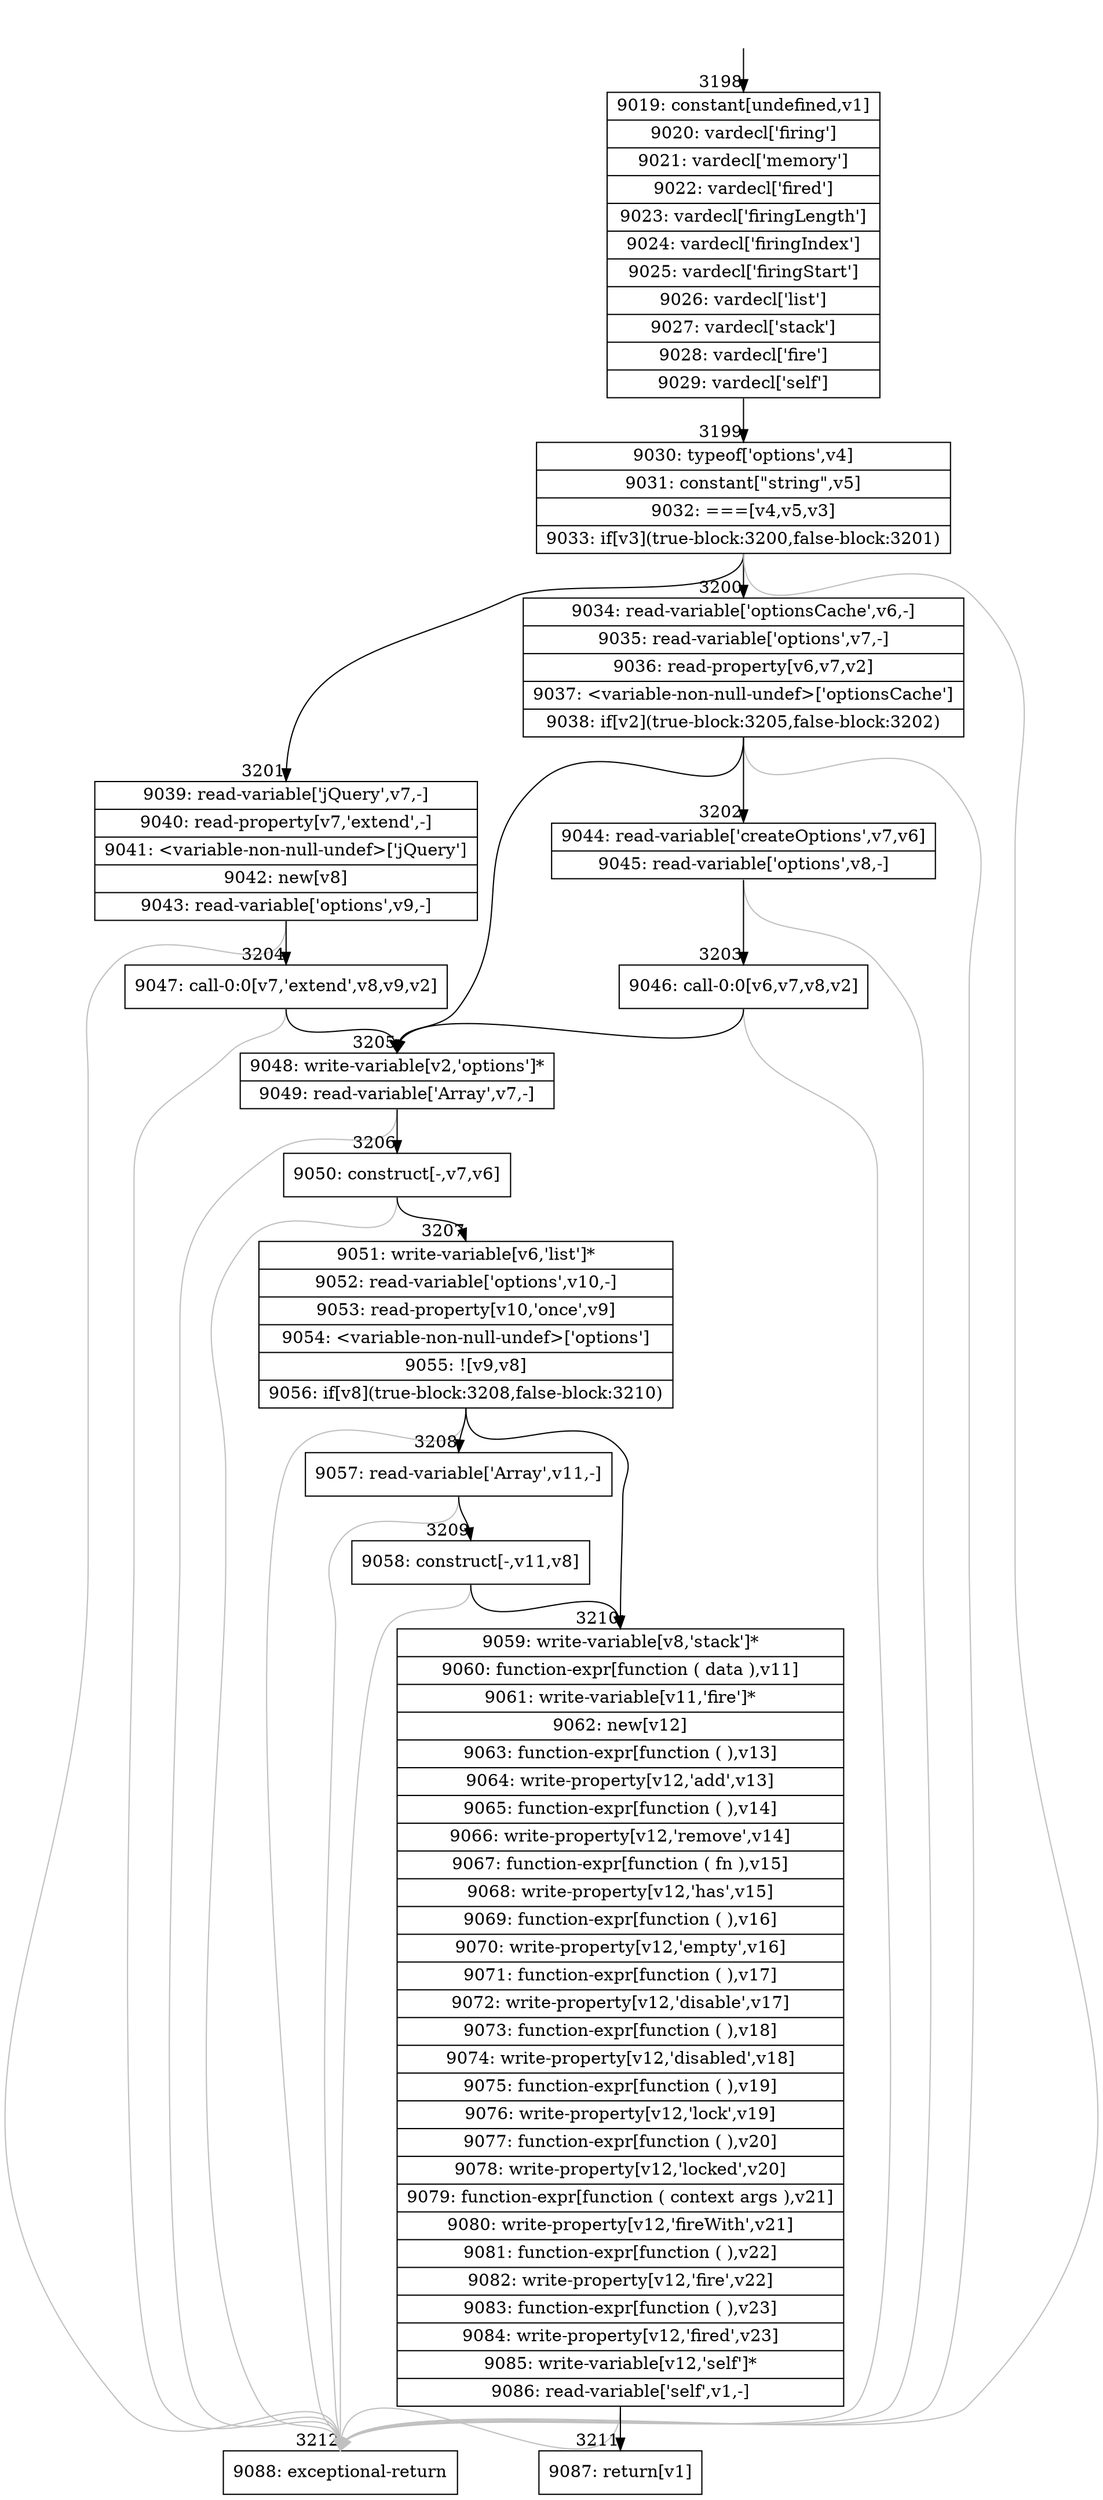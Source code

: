 digraph {
rankdir="TD"
BB_entry201[shape=none,label=""];
BB_entry201 -> BB3198 [tailport=s, headport=n, headlabel="    3198"]
BB3198 [shape=record label="{9019: constant[undefined,v1]|9020: vardecl['firing']|9021: vardecl['memory']|9022: vardecl['fired']|9023: vardecl['firingLength']|9024: vardecl['firingIndex']|9025: vardecl['firingStart']|9026: vardecl['list']|9027: vardecl['stack']|9028: vardecl['fire']|9029: vardecl['self']}" ] 
BB3198 -> BB3199 [tailport=s, headport=n, headlabel="      3199"]
BB3199 [shape=record label="{9030: typeof['options',v4]|9031: constant[\"string\",v5]|9032: ===[v4,v5,v3]|9033: if[v3](true-block:3200,false-block:3201)}" ] 
BB3199 -> BB3200 [tailport=s, headport=n, headlabel="      3200"]
BB3199 -> BB3201 [tailport=s, headport=n, headlabel="      3201"]
BB3199 -> BB3212 [tailport=s, headport=n, color=gray, headlabel="      3212"]
BB3200 [shape=record label="{9034: read-variable['optionsCache',v6,-]|9035: read-variable['options',v7,-]|9036: read-property[v6,v7,v2]|9037: \<variable-non-null-undef\>['optionsCache']|9038: if[v2](true-block:3205,false-block:3202)}" ] 
BB3200 -> BB3205 [tailport=s, headport=n, headlabel="      3205"]
BB3200 -> BB3202 [tailport=s, headport=n, headlabel="      3202"]
BB3200 -> BB3212 [tailport=s, headport=n, color=gray]
BB3201 [shape=record label="{9039: read-variable['jQuery',v7,-]|9040: read-property[v7,'extend',-]|9041: \<variable-non-null-undef\>['jQuery']|9042: new[v8]|9043: read-variable['options',v9,-]}" ] 
BB3201 -> BB3204 [tailport=s, headport=n, headlabel="      3204"]
BB3201 -> BB3212 [tailport=s, headport=n, color=gray]
BB3202 [shape=record label="{9044: read-variable['createOptions',v7,v6]|9045: read-variable['options',v8,-]}" ] 
BB3202 -> BB3203 [tailport=s, headport=n, headlabel="      3203"]
BB3202 -> BB3212 [tailport=s, headport=n, color=gray]
BB3203 [shape=record label="{9046: call-0:0[v6,v7,v8,v2]}" ] 
BB3203 -> BB3205 [tailport=s, headport=n]
BB3203 -> BB3212 [tailport=s, headport=n, color=gray]
BB3204 [shape=record label="{9047: call-0:0[v7,'extend',v8,v9,v2]}" ] 
BB3204 -> BB3205 [tailport=s, headport=n]
BB3204 -> BB3212 [tailport=s, headport=n, color=gray]
BB3205 [shape=record label="{9048: write-variable[v2,'options']*|9049: read-variable['Array',v7,-]}" ] 
BB3205 -> BB3206 [tailport=s, headport=n, headlabel="      3206"]
BB3205 -> BB3212 [tailport=s, headport=n, color=gray]
BB3206 [shape=record label="{9050: construct[-,v7,v6]}" ] 
BB3206 -> BB3207 [tailport=s, headport=n, headlabel="      3207"]
BB3206 -> BB3212 [tailport=s, headport=n, color=gray]
BB3207 [shape=record label="{9051: write-variable[v6,'list']*|9052: read-variable['options',v10,-]|9053: read-property[v10,'once',v9]|9054: \<variable-non-null-undef\>['options']|9055: ![v9,v8]|9056: if[v8](true-block:3208,false-block:3210)}" ] 
BB3207 -> BB3210 [tailport=s, headport=n, headlabel="      3210"]
BB3207 -> BB3208 [tailport=s, headport=n, headlabel="      3208"]
BB3207 -> BB3212 [tailport=s, headport=n, color=gray]
BB3208 [shape=record label="{9057: read-variable['Array',v11,-]}" ] 
BB3208 -> BB3209 [tailport=s, headport=n, headlabel="      3209"]
BB3208 -> BB3212 [tailport=s, headport=n, color=gray]
BB3209 [shape=record label="{9058: construct[-,v11,v8]}" ] 
BB3209 -> BB3210 [tailport=s, headport=n]
BB3209 -> BB3212 [tailport=s, headport=n, color=gray]
BB3210 [shape=record label="{9059: write-variable[v8,'stack']*|9060: function-expr[function ( data ),v11]|9061: write-variable[v11,'fire']*|9062: new[v12]|9063: function-expr[function ( ),v13]|9064: write-property[v12,'add',v13]|9065: function-expr[function ( ),v14]|9066: write-property[v12,'remove',v14]|9067: function-expr[function ( fn ),v15]|9068: write-property[v12,'has',v15]|9069: function-expr[function ( ),v16]|9070: write-property[v12,'empty',v16]|9071: function-expr[function ( ),v17]|9072: write-property[v12,'disable',v17]|9073: function-expr[function ( ),v18]|9074: write-property[v12,'disabled',v18]|9075: function-expr[function ( ),v19]|9076: write-property[v12,'lock',v19]|9077: function-expr[function ( ),v20]|9078: write-property[v12,'locked',v20]|9079: function-expr[function ( context args ),v21]|9080: write-property[v12,'fireWith',v21]|9081: function-expr[function ( ),v22]|9082: write-property[v12,'fire',v22]|9083: function-expr[function ( ),v23]|9084: write-property[v12,'fired',v23]|9085: write-variable[v12,'self']*|9086: read-variable['self',v1,-]}" ] 
BB3210 -> BB3211 [tailport=s, headport=n, headlabel="      3211"]
BB3210 -> BB3212 [tailport=s, headport=n, color=gray]
BB3211 [shape=record label="{9087: return[v1]}" ] 
BB3212 [shape=record label="{9088: exceptional-return}" ] 
}
